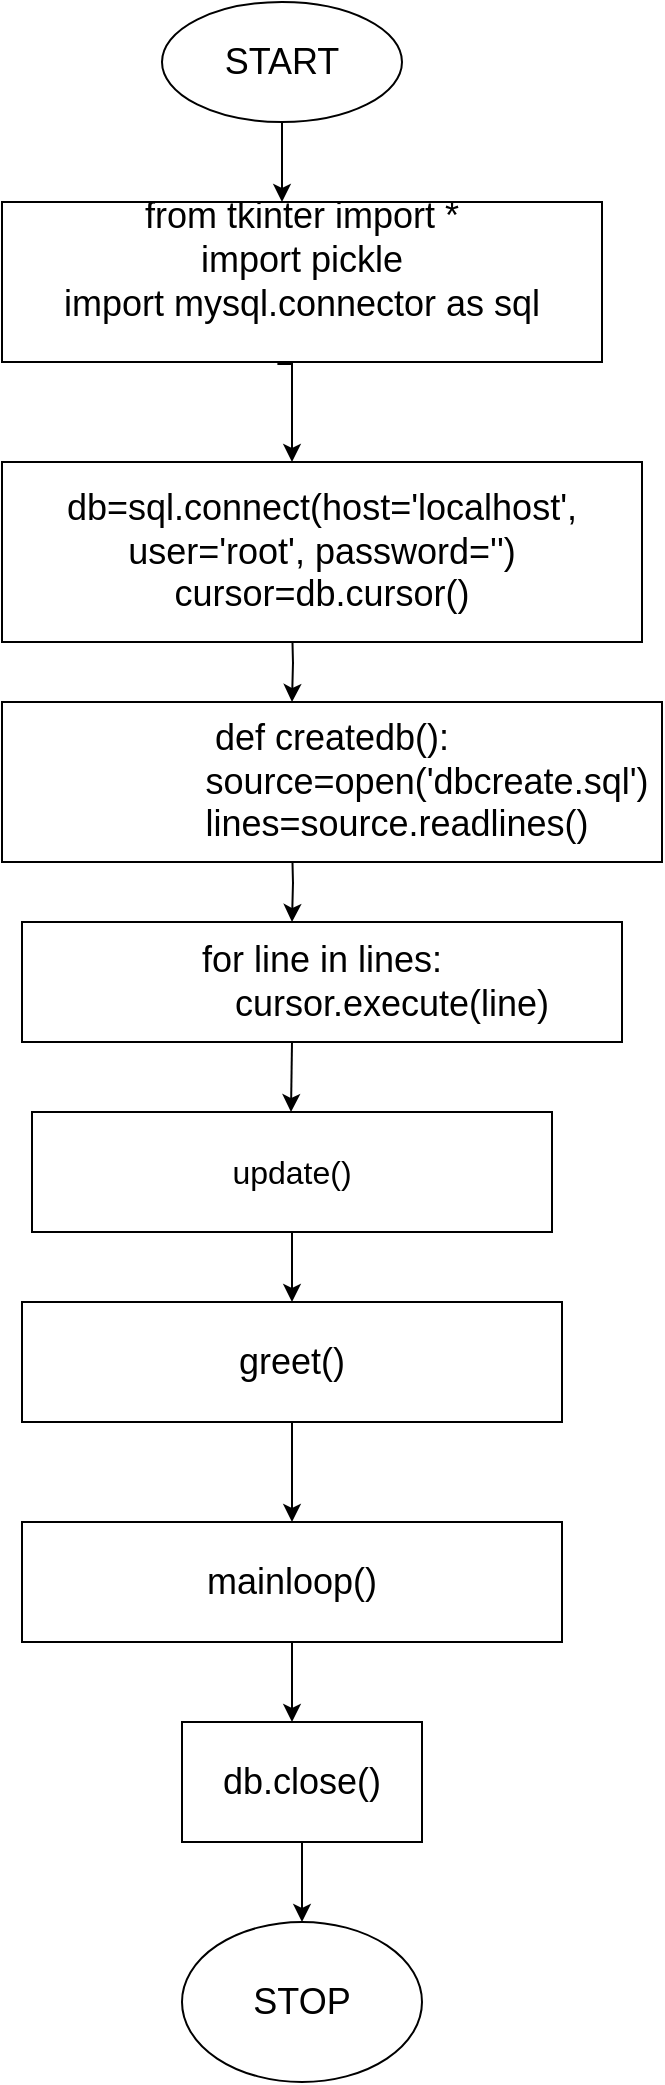 <mxfile version="16.6.1" type="github">
  <diagram id="C5RBs43oDa-KdzZeNtuy" name="Page-1">
    <mxGraphModel dx="1102" dy="614" grid="1" gridSize="10" guides="1" tooltips="1" connect="1" arrows="1" fold="1" page="1" pageScale="1" pageWidth="827" pageHeight="1169" math="0" shadow="0">
      <root>
        <mxCell id="WIyWlLk6GJQsqaUBKTNV-0" />
        <mxCell id="WIyWlLk6GJQsqaUBKTNV-1" parent="WIyWlLk6GJQsqaUBKTNV-0" />
        <mxCell id="dznjI4Op5mDQ9Cx56ktz-1" style="edgeStyle=orthogonalEdgeStyle;rounded=0;orthogonalLoop=1;jettySize=auto;html=1;fontSize=18;" parent="WIyWlLk6GJQsqaUBKTNV-1" source="dznjI4Op5mDQ9Cx56ktz-0" edge="1">
          <mxGeometry relative="1" as="geometry">
            <mxPoint x="380" y="130" as="targetPoint" />
          </mxGeometry>
        </mxCell>
        <mxCell id="dznjI4Op5mDQ9Cx56ktz-0" value="&lt;font style=&quot;font-size: 18px&quot;&gt;START&lt;/font&gt;" style="ellipse;whiteSpace=wrap;html=1;" parent="WIyWlLk6GJQsqaUBKTNV-1" vertex="1">
          <mxGeometry x="320" y="30" width="120" height="60" as="geometry" />
        </mxCell>
        <mxCell id="dznjI4Op5mDQ9Cx56ktz-4" style="edgeStyle=orthogonalEdgeStyle;rounded=0;orthogonalLoop=1;jettySize=auto;html=1;fontSize=18;exitX=0.459;exitY=1.013;exitDx=0;exitDy=0;exitPerimeter=0;" parent="WIyWlLk6GJQsqaUBKTNV-1" source="i5P9Y2pTGVUK5SooUfp--7" edge="1">
          <mxGeometry relative="1" as="geometry">
            <mxPoint x="385" y="260" as="targetPoint" />
            <mxPoint x="385" y="220" as="sourcePoint" />
            <Array as="points">
              <mxPoint x="385" y="211" />
            </Array>
          </mxGeometry>
        </mxCell>
        <mxCell id="dznjI4Op5mDQ9Cx56ktz-3" style="edgeStyle=orthogonalEdgeStyle;rounded=0;orthogonalLoop=1;jettySize=auto;html=1;exitX=0.5;exitY=1;exitDx=0;exitDy=0;fontSize=18;" parent="WIyWlLk6GJQsqaUBKTNV-1" edge="1">
          <mxGeometry relative="1" as="geometry">
            <mxPoint x="385" y="220" as="sourcePoint" />
            <mxPoint x="385" y="220" as="targetPoint" />
          </mxGeometry>
        </mxCell>
        <mxCell id="dznjI4Op5mDQ9Cx56ktz-7" style="edgeStyle=orthogonalEdgeStyle;rounded=0;orthogonalLoop=1;jettySize=auto;html=1;fontSize=18;" parent="WIyWlLk6GJQsqaUBKTNV-1" edge="1">
          <mxGeometry relative="1" as="geometry">
            <mxPoint x="385" y="380" as="targetPoint" />
            <mxPoint x="385" y="340" as="sourcePoint" />
          </mxGeometry>
        </mxCell>
        <mxCell id="dznjI4Op5mDQ9Cx56ktz-13" style="edgeStyle=orthogonalEdgeStyle;rounded=0;orthogonalLoop=1;jettySize=auto;html=1;fontSize=18;" parent="WIyWlLk6GJQsqaUBKTNV-1" edge="1">
          <mxGeometry relative="1" as="geometry">
            <mxPoint x="385" y="490" as="targetPoint" />
            <mxPoint x="385" y="450" as="sourcePoint" />
          </mxGeometry>
        </mxCell>
        <mxCell id="dznjI4Op5mDQ9Cx56ktz-16" style="edgeStyle=orthogonalEdgeStyle;rounded=0;orthogonalLoop=1;jettySize=auto;html=1;entryX=0.5;entryY=0;entryDx=0;entryDy=0;fontSize=18;" parent="WIyWlLk6GJQsqaUBKTNV-1" edge="1">
          <mxGeometry relative="1" as="geometry">
            <mxPoint x="385" y="550" as="sourcePoint" />
            <mxPoint x="384.5" y="585" as="targetPoint" />
          </mxGeometry>
        </mxCell>
        <mxCell id="i5P9Y2pTGVUK5SooUfp--1" style="edgeStyle=orthogonalEdgeStyle;rounded=0;orthogonalLoop=1;jettySize=auto;html=1;fontSize=18;" edge="1" parent="WIyWlLk6GJQsqaUBKTNV-1" source="i5P9Y2pTGVUK5SooUfp--0">
          <mxGeometry relative="1" as="geometry">
            <mxPoint x="385" y="680" as="targetPoint" />
          </mxGeometry>
        </mxCell>
        <mxCell id="i5P9Y2pTGVUK5SooUfp--0" value="&lt;font size=&quot;3&quot;&gt;update()&lt;/font&gt;" style="rounded=0;whiteSpace=wrap;html=1;" vertex="1" parent="WIyWlLk6GJQsqaUBKTNV-1">
          <mxGeometry x="255" y="585" width="260" height="60" as="geometry" />
        </mxCell>
        <mxCell id="i5P9Y2pTGVUK5SooUfp--8" style="edgeStyle=orthogonalEdgeStyle;rounded=0;orthogonalLoop=1;jettySize=auto;html=1;fontSize=18;" edge="1" parent="WIyWlLk6GJQsqaUBKTNV-1" source="i5P9Y2pTGVUK5SooUfp--2" target="i5P9Y2pTGVUK5SooUfp--9">
          <mxGeometry relative="1" as="geometry">
            <mxPoint x="385" y="780" as="targetPoint" />
          </mxGeometry>
        </mxCell>
        <mxCell id="i5P9Y2pTGVUK5SooUfp--2" value="greet()" style="rounded=0;whiteSpace=wrap;html=1;fontSize=18;" vertex="1" parent="WIyWlLk6GJQsqaUBKTNV-1">
          <mxGeometry x="250" y="680" width="270" height="60" as="geometry" />
        </mxCell>
        <mxCell id="i5P9Y2pTGVUK5SooUfp--4" value="&lt;div&gt;db=sql.connect(host=&#39;localhost&#39;, user=&#39;root&#39;, password=&#39;&#39;)&lt;/div&gt;&lt;div&gt;cursor=db.cursor()&lt;/div&gt;" style="rounded=0;whiteSpace=wrap;html=1;fontSize=18;" vertex="1" parent="WIyWlLk6GJQsqaUBKTNV-1">
          <mxGeometry x="240" y="260" width="320" height="90" as="geometry" />
        </mxCell>
        <mxCell id="i5P9Y2pTGVUK5SooUfp--5" value="&lt;div&gt;def createdb():&lt;/div&gt;&lt;div&gt;&amp;nbsp; &amp;nbsp; &amp;nbsp; &amp;nbsp; &amp;nbsp; &amp;nbsp; &amp;nbsp; &amp;nbsp; &amp;nbsp; &amp;nbsp;source=open(&#39;dbcreate.sql&#39;)&lt;/div&gt;&lt;div&gt;&amp;nbsp; &amp;nbsp; &amp;nbsp; &amp;nbsp; &amp;nbsp; &amp;nbsp; &amp;nbsp;lines=source.readlines()&lt;/div&gt;" style="rounded=0;whiteSpace=wrap;html=1;fontSize=18;" vertex="1" parent="WIyWlLk6GJQsqaUBKTNV-1">
          <mxGeometry x="240" y="380" width="330" height="80" as="geometry" />
        </mxCell>
        <mxCell id="i5P9Y2pTGVUK5SooUfp--6" value="&lt;div&gt;for line in lines:&lt;/div&gt;&lt;div&gt;&amp;nbsp; &amp;nbsp; &amp;nbsp; &amp;nbsp; &amp;nbsp; &amp;nbsp; &amp;nbsp; cursor.execute(line)&lt;/div&gt;" style="rounded=0;whiteSpace=wrap;html=1;fontSize=18;" vertex="1" parent="WIyWlLk6GJQsqaUBKTNV-1">
          <mxGeometry x="250" y="490" width="300" height="60" as="geometry" />
        </mxCell>
        <mxCell id="i5P9Y2pTGVUK5SooUfp--7" value="&lt;div&gt;from tkinter import *&lt;/div&gt;&lt;div&gt;import pickle&lt;/div&gt;&lt;div&gt;import mysql.connector as sql&lt;/div&gt;&lt;div&gt;&lt;br&gt;&lt;/div&gt;" style="rounded=0;whiteSpace=wrap;html=1;fontSize=18;" vertex="1" parent="WIyWlLk6GJQsqaUBKTNV-1">
          <mxGeometry x="240" y="130" width="300" height="80" as="geometry" />
        </mxCell>
        <mxCell id="i5P9Y2pTGVUK5SooUfp--12" style="edgeStyle=orthogonalEdgeStyle;rounded=0;orthogonalLoop=1;jettySize=auto;html=1;fontSize=18;" edge="1" parent="WIyWlLk6GJQsqaUBKTNV-1" source="i5P9Y2pTGVUK5SooUfp--9">
          <mxGeometry relative="1" as="geometry">
            <mxPoint x="385" y="890" as="targetPoint" />
          </mxGeometry>
        </mxCell>
        <mxCell id="i5P9Y2pTGVUK5SooUfp--9" value="mainloop()" style="rounded=0;whiteSpace=wrap;html=1;fontSize=18;" vertex="1" parent="WIyWlLk6GJQsqaUBKTNV-1">
          <mxGeometry x="250" y="790" width="270" height="60" as="geometry" />
        </mxCell>
        <mxCell id="i5P9Y2pTGVUK5SooUfp--13" style="edgeStyle=orthogonalEdgeStyle;rounded=0;orthogonalLoop=1;jettySize=auto;html=1;fontSize=18;" edge="1" parent="WIyWlLk6GJQsqaUBKTNV-1" source="i5P9Y2pTGVUK5SooUfp--11" target="i5P9Y2pTGVUK5SooUfp--14">
          <mxGeometry relative="1" as="geometry">
            <mxPoint x="390" y="980" as="targetPoint" />
          </mxGeometry>
        </mxCell>
        <mxCell id="i5P9Y2pTGVUK5SooUfp--11" value="db.close()" style="rounded=0;whiteSpace=wrap;html=1;fontSize=18;" vertex="1" parent="WIyWlLk6GJQsqaUBKTNV-1">
          <mxGeometry x="330" y="890" width="120" height="60" as="geometry" />
        </mxCell>
        <mxCell id="i5P9Y2pTGVUK5SooUfp--14" value="STOP" style="ellipse;whiteSpace=wrap;html=1;fontSize=18;" vertex="1" parent="WIyWlLk6GJQsqaUBKTNV-1">
          <mxGeometry x="330" y="990" width="120" height="80" as="geometry" />
        </mxCell>
      </root>
    </mxGraphModel>
  </diagram>
</mxfile>
